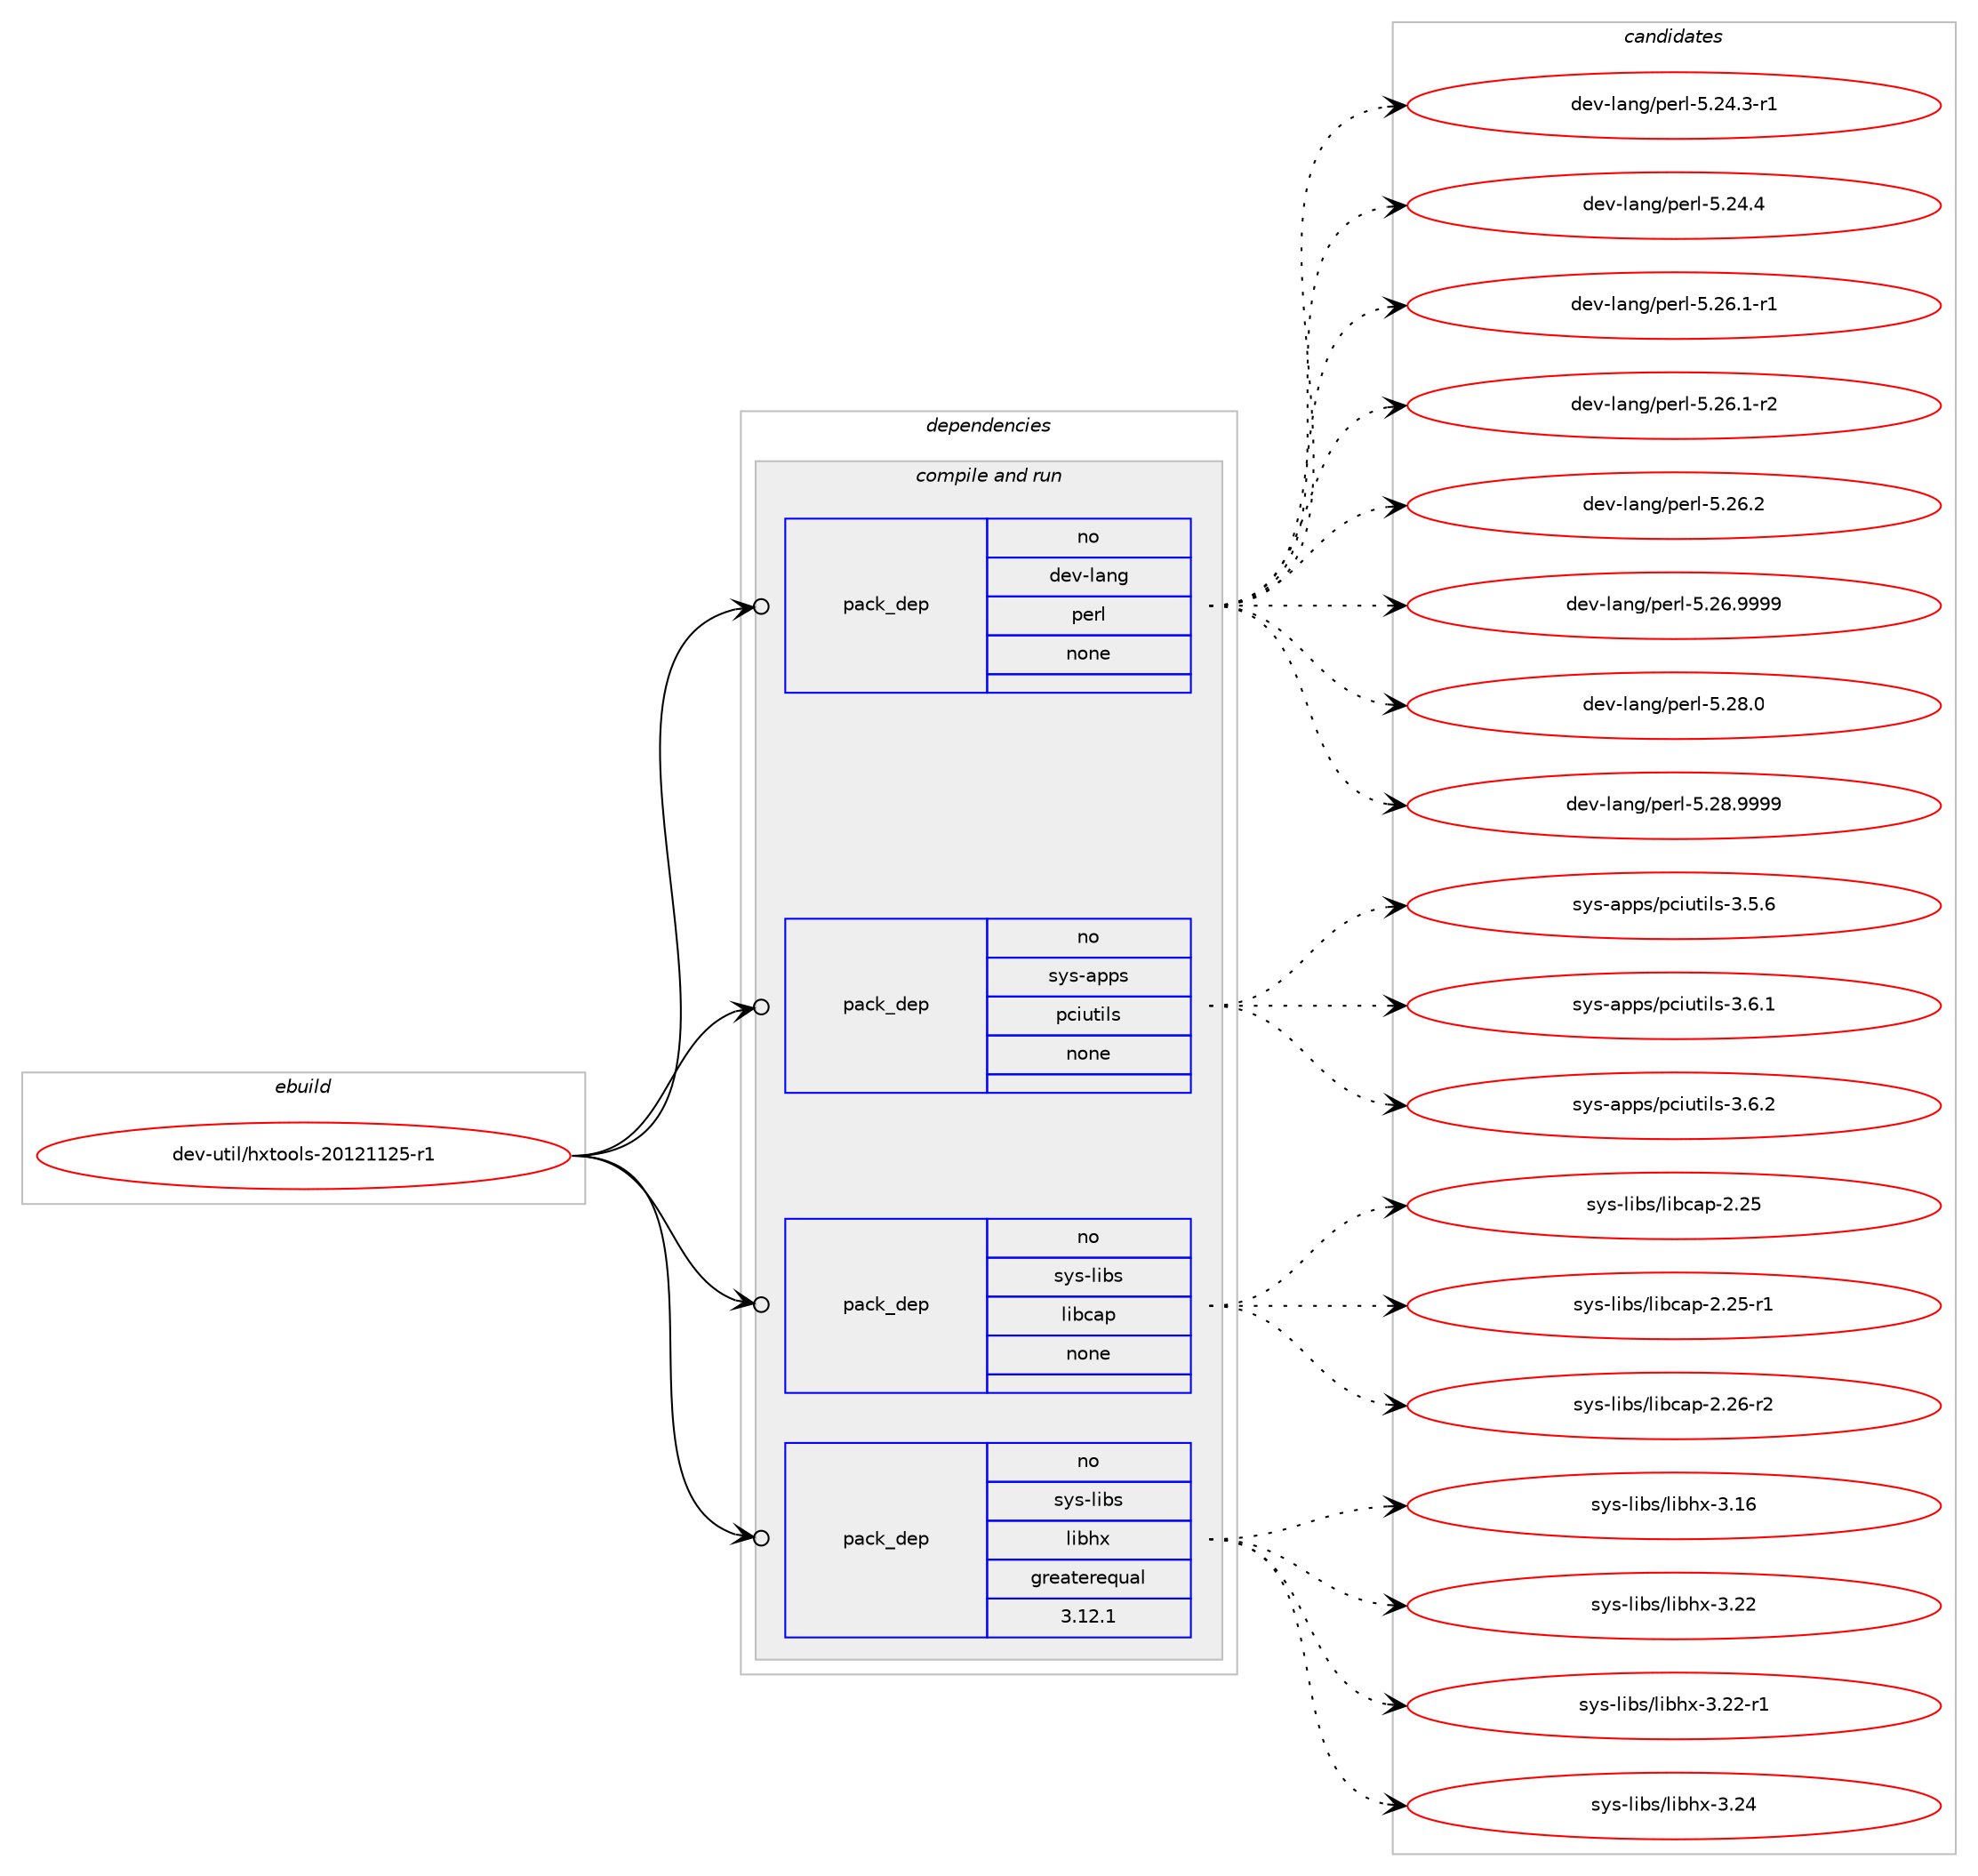 digraph prolog {

# *************
# Graph options
# *************

newrank=true;
concentrate=true;
compound=true;
graph [rankdir=LR,fontname=Helvetica,fontsize=10,ranksep=1.5];#, ranksep=2.5, nodesep=0.2];
edge  [arrowhead=vee];
node  [fontname=Helvetica,fontsize=10];

# **********
# The ebuild
# **********

subgraph cluster_leftcol {
color=gray;
rank=same;
label=<<i>ebuild</i>>;
id [label="dev-util/hxtools-20121125-r1", color=red, width=4, href="../dev-util/hxtools-20121125-r1.svg"];
}

# ****************
# The dependencies
# ****************

subgraph cluster_midcol {
color=gray;
label=<<i>dependencies</i>>;
subgraph cluster_compile {
fillcolor="#eeeeee";
style=filled;
label=<<i>compile</i>>;
}
subgraph cluster_compileandrun {
fillcolor="#eeeeee";
style=filled;
label=<<i>compile and run</i>>;
subgraph pack1098129 {
dependency1546326 [label=<<TABLE BORDER="0" CELLBORDER="1" CELLSPACING="0" CELLPADDING="4" WIDTH="220"><TR><TD ROWSPAN="6" CELLPADDING="30">pack_dep</TD></TR><TR><TD WIDTH="110">no</TD></TR><TR><TD>dev-lang</TD></TR><TR><TD>perl</TD></TR><TR><TD>none</TD></TR><TR><TD></TD></TR></TABLE>>, shape=none, color=blue];
}
id:e -> dependency1546326:w [weight=20,style="solid",arrowhead="odotvee"];
subgraph pack1098130 {
dependency1546327 [label=<<TABLE BORDER="0" CELLBORDER="1" CELLSPACING="0" CELLPADDING="4" WIDTH="220"><TR><TD ROWSPAN="6" CELLPADDING="30">pack_dep</TD></TR><TR><TD WIDTH="110">no</TD></TR><TR><TD>sys-apps</TD></TR><TR><TD>pciutils</TD></TR><TR><TD>none</TD></TR><TR><TD></TD></TR></TABLE>>, shape=none, color=blue];
}
id:e -> dependency1546327:w [weight=20,style="solid",arrowhead="odotvee"];
subgraph pack1098131 {
dependency1546328 [label=<<TABLE BORDER="0" CELLBORDER="1" CELLSPACING="0" CELLPADDING="4" WIDTH="220"><TR><TD ROWSPAN="6" CELLPADDING="30">pack_dep</TD></TR><TR><TD WIDTH="110">no</TD></TR><TR><TD>sys-libs</TD></TR><TR><TD>libcap</TD></TR><TR><TD>none</TD></TR><TR><TD></TD></TR></TABLE>>, shape=none, color=blue];
}
id:e -> dependency1546328:w [weight=20,style="solid",arrowhead="odotvee"];
subgraph pack1098132 {
dependency1546329 [label=<<TABLE BORDER="0" CELLBORDER="1" CELLSPACING="0" CELLPADDING="4" WIDTH="220"><TR><TD ROWSPAN="6" CELLPADDING="30">pack_dep</TD></TR><TR><TD WIDTH="110">no</TD></TR><TR><TD>sys-libs</TD></TR><TR><TD>libhx</TD></TR><TR><TD>greaterequal</TD></TR><TR><TD>3.12.1</TD></TR></TABLE>>, shape=none, color=blue];
}
id:e -> dependency1546329:w [weight=20,style="solid",arrowhead="odotvee"];
}
subgraph cluster_run {
fillcolor="#eeeeee";
style=filled;
label=<<i>run</i>>;
}
}

# **************
# The candidates
# **************

subgraph cluster_choices {
rank=same;
color=gray;
label=<<i>candidates</i>>;

subgraph choice1098129 {
color=black;
nodesep=1;
choice100101118451089711010347112101114108455346505246514511449 [label="dev-lang/perl-5.24.3-r1", color=red, width=4,href="../dev-lang/perl-5.24.3-r1.svg"];
choice10010111845108971101034711210111410845534650524652 [label="dev-lang/perl-5.24.4", color=red, width=4,href="../dev-lang/perl-5.24.4.svg"];
choice100101118451089711010347112101114108455346505446494511449 [label="dev-lang/perl-5.26.1-r1", color=red, width=4,href="../dev-lang/perl-5.26.1-r1.svg"];
choice100101118451089711010347112101114108455346505446494511450 [label="dev-lang/perl-5.26.1-r2", color=red, width=4,href="../dev-lang/perl-5.26.1-r2.svg"];
choice10010111845108971101034711210111410845534650544650 [label="dev-lang/perl-5.26.2", color=red, width=4,href="../dev-lang/perl-5.26.2.svg"];
choice10010111845108971101034711210111410845534650544657575757 [label="dev-lang/perl-5.26.9999", color=red, width=4,href="../dev-lang/perl-5.26.9999.svg"];
choice10010111845108971101034711210111410845534650564648 [label="dev-lang/perl-5.28.0", color=red, width=4,href="../dev-lang/perl-5.28.0.svg"];
choice10010111845108971101034711210111410845534650564657575757 [label="dev-lang/perl-5.28.9999", color=red, width=4,href="../dev-lang/perl-5.28.9999.svg"];
dependency1546326:e -> choice100101118451089711010347112101114108455346505246514511449:w [style=dotted,weight="100"];
dependency1546326:e -> choice10010111845108971101034711210111410845534650524652:w [style=dotted,weight="100"];
dependency1546326:e -> choice100101118451089711010347112101114108455346505446494511449:w [style=dotted,weight="100"];
dependency1546326:e -> choice100101118451089711010347112101114108455346505446494511450:w [style=dotted,weight="100"];
dependency1546326:e -> choice10010111845108971101034711210111410845534650544650:w [style=dotted,weight="100"];
dependency1546326:e -> choice10010111845108971101034711210111410845534650544657575757:w [style=dotted,weight="100"];
dependency1546326:e -> choice10010111845108971101034711210111410845534650564648:w [style=dotted,weight="100"];
dependency1546326:e -> choice10010111845108971101034711210111410845534650564657575757:w [style=dotted,weight="100"];
}
subgraph choice1098130 {
color=black;
nodesep=1;
choice11512111545971121121154711299105117116105108115455146534654 [label="sys-apps/pciutils-3.5.6", color=red, width=4,href="../sys-apps/pciutils-3.5.6.svg"];
choice11512111545971121121154711299105117116105108115455146544649 [label="sys-apps/pciutils-3.6.1", color=red, width=4,href="../sys-apps/pciutils-3.6.1.svg"];
choice11512111545971121121154711299105117116105108115455146544650 [label="sys-apps/pciutils-3.6.2", color=red, width=4,href="../sys-apps/pciutils-3.6.2.svg"];
dependency1546327:e -> choice11512111545971121121154711299105117116105108115455146534654:w [style=dotted,weight="100"];
dependency1546327:e -> choice11512111545971121121154711299105117116105108115455146544649:w [style=dotted,weight="100"];
dependency1546327:e -> choice11512111545971121121154711299105117116105108115455146544650:w [style=dotted,weight="100"];
}
subgraph choice1098131 {
color=black;
nodesep=1;
choice1151211154510810598115471081059899971124550465053 [label="sys-libs/libcap-2.25", color=red, width=4,href="../sys-libs/libcap-2.25.svg"];
choice11512111545108105981154710810598999711245504650534511449 [label="sys-libs/libcap-2.25-r1", color=red, width=4,href="../sys-libs/libcap-2.25-r1.svg"];
choice11512111545108105981154710810598999711245504650544511450 [label="sys-libs/libcap-2.26-r2", color=red, width=4,href="../sys-libs/libcap-2.26-r2.svg"];
dependency1546328:e -> choice1151211154510810598115471081059899971124550465053:w [style=dotted,weight="100"];
dependency1546328:e -> choice11512111545108105981154710810598999711245504650534511449:w [style=dotted,weight="100"];
dependency1546328:e -> choice11512111545108105981154710810598999711245504650544511450:w [style=dotted,weight="100"];
}
subgraph choice1098132 {
color=black;
nodesep=1;
choice115121115451081059811547108105981041204551464954 [label="sys-libs/libhx-3.16", color=red, width=4,href="../sys-libs/libhx-3.16.svg"];
choice115121115451081059811547108105981041204551465050 [label="sys-libs/libhx-3.22", color=red, width=4,href="../sys-libs/libhx-3.22.svg"];
choice1151211154510810598115471081059810412045514650504511449 [label="sys-libs/libhx-3.22-r1", color=red, width=4,href="../sys-libs/libhx-3.22-r1.svg"];
choice115121115451081059811547108105981041204551465052 [label="sys-libs/libhx-3.24", color=red, width=4,href="../sys-libs/libhx-3.24.svg"];
dependency1546329:e -> choice115121115451081059811547108105981041204551464954:w [style=dotted,weight="100"];
dependency1546329:e -> choice115121115451081059811547108105981041204551465050:w [style=dotted,weight="100"];
dependency1546329:e -> choice1151211154510810598115471081059810412045514650504511449:w [style=dotted,weight="100"];
dependency1546329:e -> choice115121115451081059811547108105981041204551465052:w [style=dotted,weight="100"];
}
}

}
